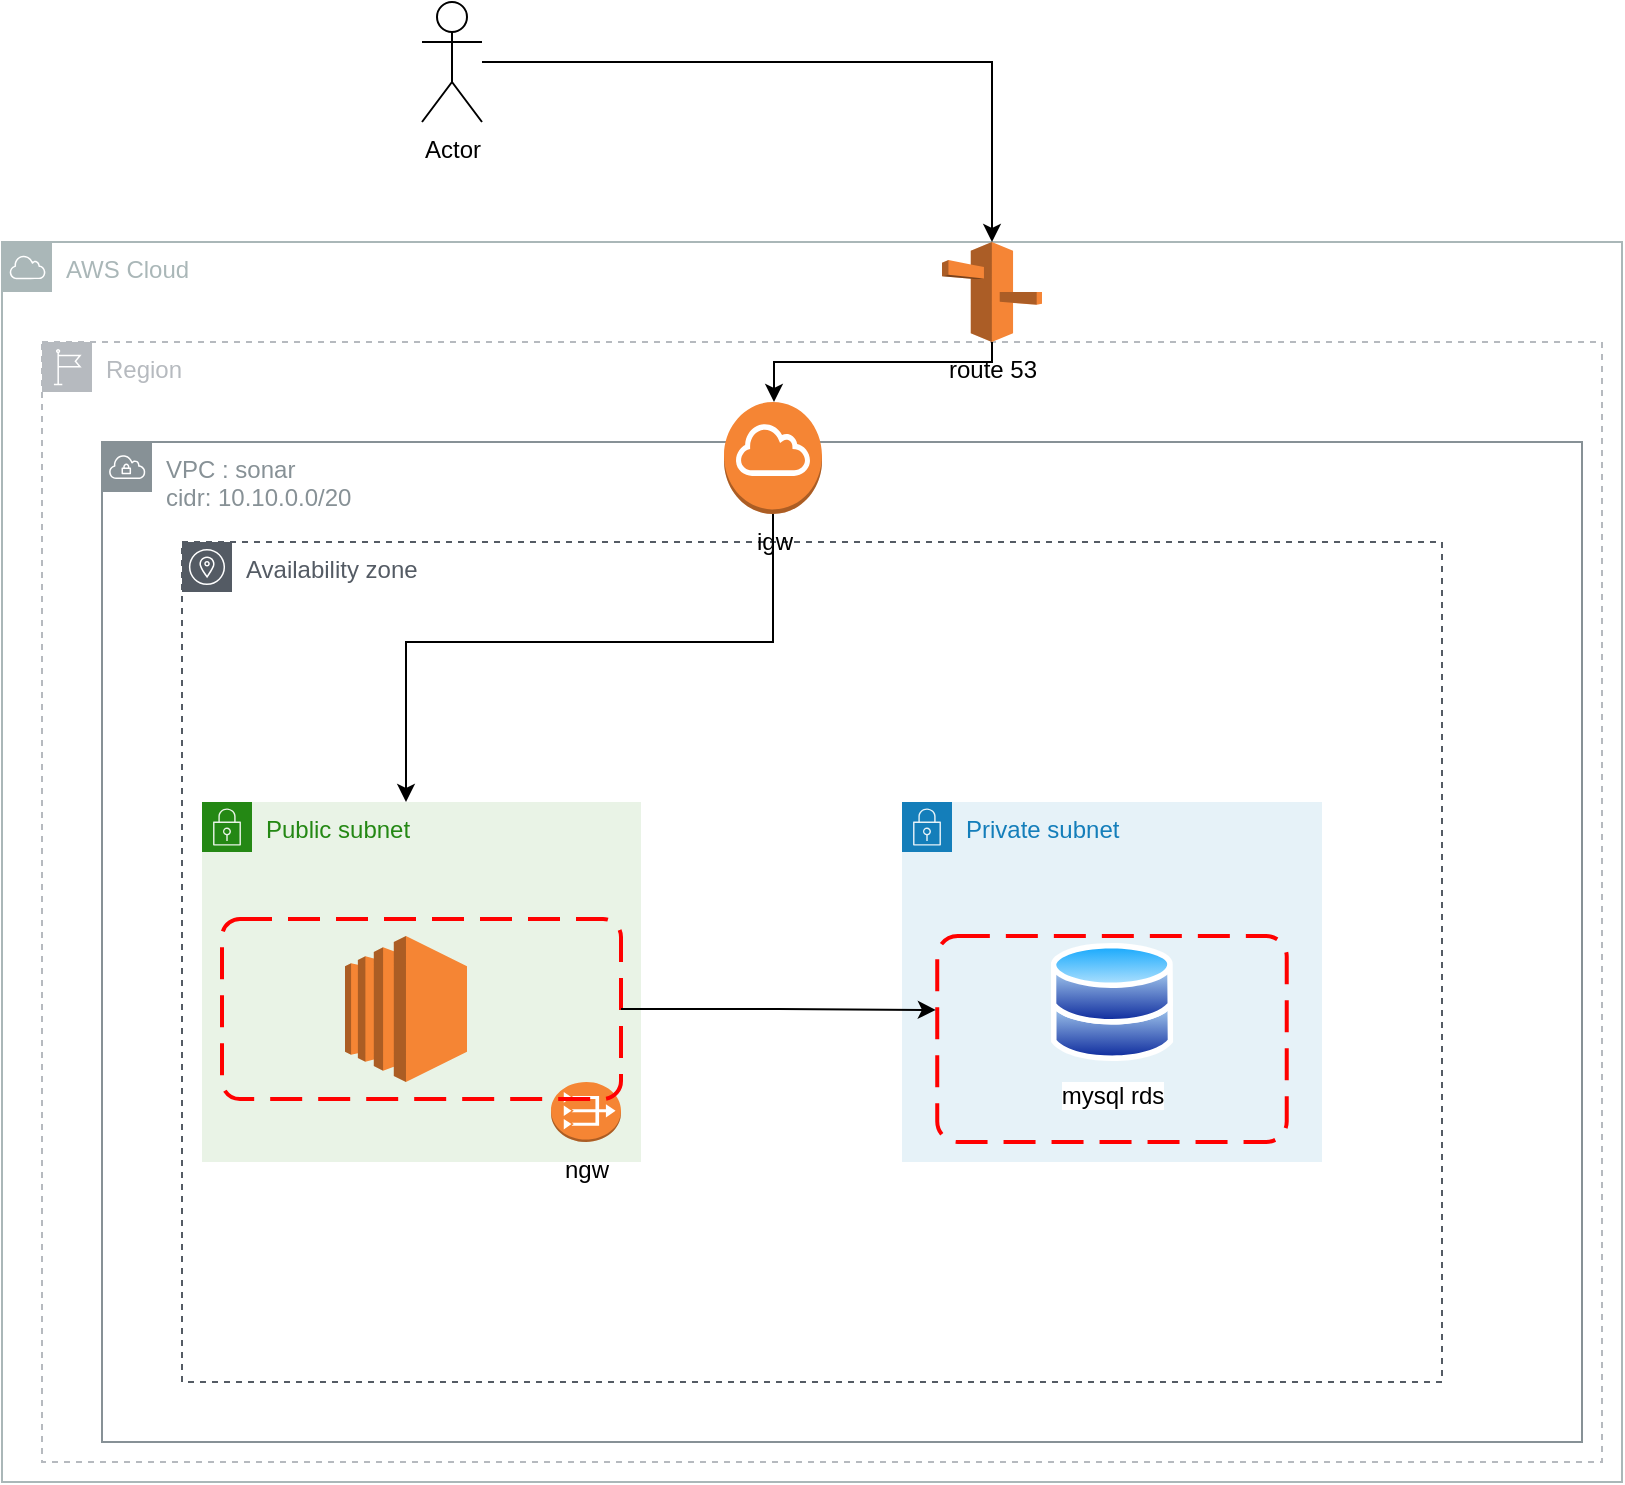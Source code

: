 <mxfile version="21.5.0" type="github">
  <diagram name="Page-1" id="-slcD09xe0KbrgKMZSz8">
    <mxGraphModel dx="1434" dy="788" grid="1" gridSize="10" guides="1" tooltips="1" connect="1" arrows="1" fold="1" page="1" pageScale="1" pageWidth="850" pageHeight="1100" math="0" shadow="0">
      <root>
        <mxCell id="0" />
        <mxCell id="1" parent="0" />
        <mxCell id="RabDUsxVwYrEt_-rwaBh-5" value="AWS Cloud" style="sketch=0;outlineConnect=0;gradientColor=none;html=1;whiteSpace=wrap;fontSize=12;fontStyle=0;shape=mxgraph.aws4.group;grIcon=mxgraph.aws4.group_aws_cloud;strokeColor=#AAB7B8;fillColor=none;verticalAlign=top;align=left;spacingLeft=30;fontColor=#AAB7B8;dashed=0;" vertex="1" parent="1">
          <mxGeometry x="30" y="450" width="810" height="620" as="geometry" />
        </mxCell>
        <mxCell id="RabDUsxVwYrEt_-rwaBh-6" value="Region" style="sketch=0;outlineConnect=0;gradientColor=none;html=1;whiteSpace=wrap;fontSize=12;fontStyle=0;shape=mxgraph.aws4.group;grIcon=mxgraph.aws4.group_region;strokeColor=#B6BABF;fillColor=none;verticalAlign=top;align=left;spacingLeft=30;fontColor=#B6BABF;dashed=1;" vertex="1" parent="1">
          <mxGeometry x="50" y="500" width="780" height="560" as="geometry" />
        </mxCell>
        <mxCell id="RabDUsxVwYrEt_-rwaBh-7" value="VPC : sonar&amp;nbsp;&lt;br&gt;cidr: 10.10.0.0/20" style="sketch=0;outlineConnect=0;gradientColor=none;html=1;whiteSpace=wrap;fontSize=12;fontStyle=0;shape=mxgraph.aws4.group;grIcon=mxgraph.aws4.group_vpc;strokeColor=#879196;fillColor=none;verticalAlign=top;align=left;spacingLeft=30;fontColor=#879196;dashed=0;" vertex="1" parent="1">
          <mxGeometry x="80" y="550" width="740" height="500" as="geometry" />
        </mxCell>
        <mxCell id="RabDUsxVwYrEt_-rwaBh-8" value="Availability zone" style="sketch=0;outlineConnect=0;gradientColor=none;html=1;whiteSpace=wrap;fontSize=12;fontStyle=0;shape=mxgraph.aws4.group;grIcon=mxgraph.aws4.group_availability_zone;strokeColor=#545B64;fillColor=none;verticalAlign=top;align=left;spacingLeft=30;fontColor=#545B64;dashed=1;" vertex="1" parent="1">
          <mxGeometry x="120" y="600" width="630" height="420" as="geometry" />
        </mxCell>
        <mxCell id="RabDUsxVwYrEt_-rwaBh-9" value="Private subnet" style="points=[[0,0],[0.25,0],[0.5,0],[0.75,0],[1,0],[1,0.25],[1,0.5],[1,0.75],[1,1],[0.75,1],[0.5,1],[0.25,1],[0,1],[0,0.75],[0,0.5],[0,0.25]];outlineConnect=0;gradientColor=none;html=1;whiteSpace=wrap;fontSize=12;fontStyle=0;container=1;pointerEvents=0;collapsible=0;recursiveResize=0;shape=mxgraph.aws4.group;grIcon=mxgraph.aws4.group_security_group;grStroke=0;strokeColor=#147EBA;fillColor=#E6F2F8;verticalAlign=top;align=left;spacingLeft=30;fontColor=#147EBA;dashed=0;" vertex="1" parent="1">
          <mxGeometry x="480" y="730" width="210" height="180" as="geometry" />
        </mxCell>
        <mxCell id="RabDUsxVwYrEt_-rwaBh-20" value="mysql rds" style="image;aspect=fixed;perimeter=ellipsePerimeter;html=1;align=center;shadow=0;dashed=0;spacingTop=3;image=img/lib/active_directory/databases.svg;" vertex="1" parent="RabDUsxVwYrEt_-rwaBh-9">
          <mxGeometry x="74.39" y="70" width="61.22" height="60" as="geometry" />
        </mxCell>
        <mxCell id="RabDUsxVwYrEt_-rwaBh-25" value="" style="rounded=1;arcSize=10;dashed=1;strokeColor=#ff0000;fillColor=none;gradientColor=none;dashPattern=8 4;strokeWidth=2;" vertex="1" parent="RabDUsxVwYrEt_-rwaBh-9">
          <mxGeometry x="17.62" y="67" width="174.75" height="103" as="geometry" />
        </mxCell>
        <mxCell id="RabDUsxVwYrEt_-rwaBh-10" value="Public subnet" style="points=[[0,0],[0.25,0],[0.5,0],[0.75,0],[1,0],[1,0.25],[1,0.5],[1,0.75],[1,1],[0.75,1],[0.5,1],[0.25,1],[0,1],[0,0.75],[0,0.5],[0,0.25]];outlineConnect=0;gradientColor=none;html=1;whiteSpace=wrap;fontSize=12;fontStyle=0;container=1;pointerEvents=0;collapsible=0;recursiveResize=0;shape=mxgraph.aws4.group;grIcon=mxgraph.aws4.group_security_group;grStroke=0;strokeColor=#248814;fillColor=#E9F3E6;verticalAlign=top;align=left;spacingLeft=30;fontColor=#248814;dashed=0;" vertex="1" parent="1">
          <mxGeometry x="130" y="730" width="219.5" height="180" as="geometry" />
        </mxCell>
        <mxCell id="RabDUsxVwYrEt_-rwaBh-13" value="ngw" style="outlineConnect=0;dashed=0;verticalLabelPosition=bottom;verticalAlign=top;align=center;html=1;shape=mxgraph.aws3.vpc_nat_gateway;fillColor=#F58534;gradientColor=none;" vertex="1" parent="RabDUsxVwYrEt_-rwaBh-10">
          <mxGeometry x="174.5" y="140" width="35" height="30" as="geometry" />
        </mxCell>
        <mxCell id="RabDUsxVwYrEt_-rwaBh-18" value="" style="outlineConnect=0;dashed=0;verticalLabelPosition=bottom;verticalAlign=top;align=center;html=1;shape=mxgraph.aws3.ec2;fillColor=#F58534;gradientColor=none;" vertex="1" parent="RabDUsxVwYrEt_-rwaBh-10">
          <mxGeometry x="71.5" y="67" width="61" height="73" as="geometry" />
        </mxCell>
        <mxCell id="RabDUsxVwYrEt_-rwaBh-24" value="" style="rounded=1;arcSize=10;dashed=1;strokeColor=#ff0000;fillColor=none;gradientColor=none;dashPattern=8 4;strokeWidth=2;" vertex="1" parent="RabDUsxVwYrEt_-rwaBh-10">
          <mxGeometry x="10" y="58.5" width="199.5" height="90" as="geometry" />
        </mxCell>
        <mxCell id="RabDUsxVwYrEt_-rwaBh-16" style="edgeStyle=orthogonalEdgeStyle;rounded=0;orthogonalLoop=1;jettySize=auto;html=1;" edge="1" parent="1" source="RabDUsxVwYrEt_-rwaBh-11" target="RabDUsxVwYrEt_-rwaBh-15">
          <mxGeometry relative="1" as="geometry" />
        </mxCell>
        <mxCell id="RabDUsxVwYrEt_-rwaBh-11" value="Actor" style="shape=umlActor;verticalLabelPosition=bottom;verticalAlign=top;html=1;outlineConnect=0;" vertex="1" parent="1">
          <mxGeometry x="240" y="330" width="30" height="60" as="geometry" />
        </mxCell>
        <mxCell id="RabDUsxVwYrEt_-rwaBh-23" style="edgeStyle=orthogonalEdgeStyle;rounded=0;orthogonalLoop=1;jettySize=auto;html=1;" edge="1" parent="1" source="RabDUsxVwYrEt_-rwaBh-12" target="RabDUsxVwYrEt_-rwaBh-10">
          <mxGeometry relative="1" as="geometry">
            <Array as="points">
              <mxPoint x="416" y="650" />
              <mxPoint x="232" y="650" />
            </Array>
          </mxGeometry>
        </mxCell>
        <mxCell id="RabDUsxVwYrEt_-rwaBh-12" value="igw" style="outlineConnect=0;dashed=0;verticalLabelPosition=bottom;verticalAlign=top;align=center;html=1;shape=mxgraph.aws3.internet_gateway;fillColor=#F58534;gradientColor=none;" vertex="1" parent="1">
          <mxGeometry x="391" y="530" width="49" height="56" as="geometry" />
        </mxCell>
        <mxCell id="RabDUsxVwYrEt_-rwaBh-17" style="edgeStyle=orthogonalEdgeStyle;rounded=0;orthogonalLoop=1;jettySize=auto;html=1;exitX=0.5;exitY=1;exitDx=0;exitDy=0;exitPerimeter=0;" edge="1" parent="1" source="RabDUsxVwYrEt_-rwaBh-15" target="RabDUsxVwYrEt_-rwaBh-12">
          <mxGeometry relative="1" as="geometry">
            <Array as="points">
              <mxPoint x="525" y="510" />
              <mxPoint x="416" y="510" />
            </Array>
          </mxGeometry>
        </mxCell>
        <mxCell id="RabDUsxVwYrEt_-rwaBh-15" value="route 53" style="outlineConnect=0;dashed=0;verticalLabelPosition=bottom;verticalAlign=top;align=center;html=1;shape=mxgraph.aws3.route_53;fillColor=#F58536;gradientColor=none;" vertex="1" parent="1">
          <mxGeometry x="500" y="450" width="50" height="50" as="geometry" />
        </mxCell>
        <mxCell id="RabDUsxVwYrEt_-rwaBh-28" style="edgeStyle=orthogonalEdgeStyle;rounded=0;orthogonalLoop=1;jettySize=auto;html=1;entryX=-0.004;entryY=0.359;entryDx=0;entryDy=0;entryPerimeter=0;" edge="1" parent="1" source="RabDUsxVwYrEt_-rwaBh-24" target="RabDUsxVwYrEt_-rwaBh-25">
          <mxGeometry relative="1" as="geometry" />
        </mxCell>
      </root>
    </mxGraphModel>
  </diagram>
</mxfile>
